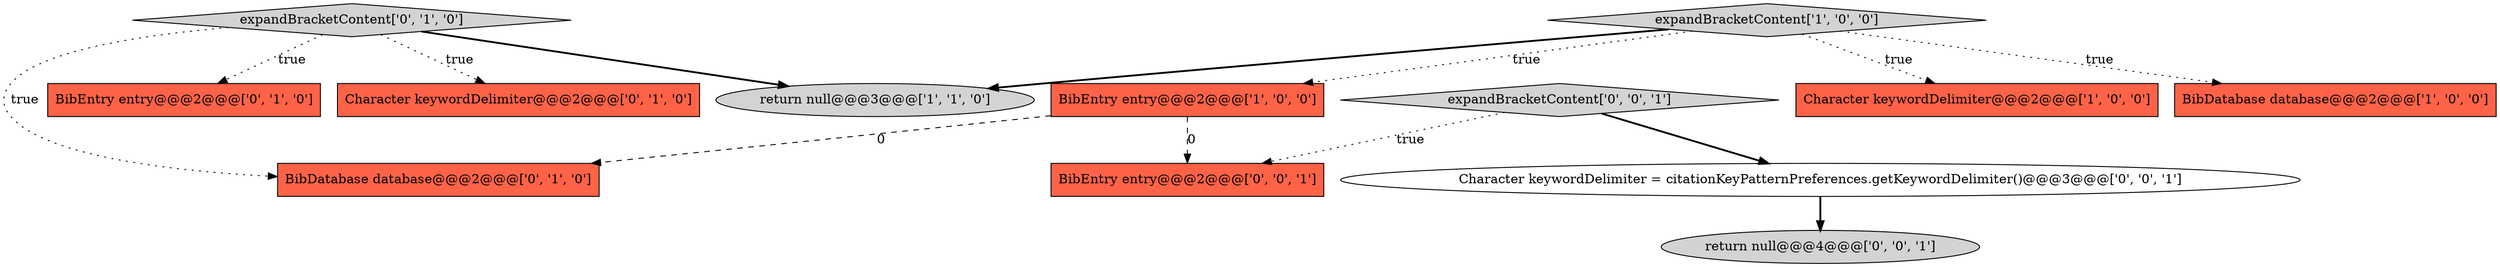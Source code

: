 digraph {
2 [style = filled, label = "return null@@@3@@@['1', '1', '0']", fillcolor = lightgray, shape = ellipse image = "AAA0AAABBB1BBB"];
6 [style = filled, label = "BibEntry entry@@@2@@@['0', '1', '0']", fillcolor = tomato, shape = box image = "AAA0AAABBB2BBB"];
9 [style = filled, label = "BibEntry entry@@@2@@@['0', '0', '1']", fillcolor = tomato, shape = box image = "AAA0AAABBB3BBB"];
12 [style = filled, label = "expandBracketContent['0', '0', '1']", fillcolor = lightgray, shape = diamond image = "AAA0AAABBB3BBB"];
3 [style = filled, label = "Character keywordDelimiter@@@2@@@['1', '0', '0']", fillcolor = tomato, shape = box image = "AAA0AAABBB1BBB"];
5 [style = filled, label = "Character keywordDelimiter@@@2@@@['0', '1', '0']", fillcolor = tomato, shape = box image = "AAA0AAABBB2BBB"];
0 [style = filled, label = "BibDatabase database@@@2@@@['1', '0', '0']", fillcolor = tomato, shape = box image = "AAA0AAABBB1BBB"];
10 [style = filled, label = "Character keywordDelimiter = citationKeyPatternPreferences.getKeywordDelimiter()@@@3@@@['0', '0', '1']", fillcolor = white, shape = ellipse image = "AAA0AAABBB3BBB"];
8 [style = filled, label = "expandBracketContent['0', '1', '0']", fillcolor = lightgray, shape = diamond image = "AAA0AAABBB2BBB"];
1 [style = filled, label = "expandBracketContent['1', '0', '0']", fillcolor = lightgray, shape = diamond image = "AAA0AAABBB1BBB"];
4 [style = filled, label = "BibEntry entry@@@2@@@['1', '0', '0']", fillcolor = tomato, shape = box image = "AAA1AAABBB1BBB"];
7 [style = filled, label = "BibDatabase database@@@2@@@['0', '1', '0']", fillcolor = tomato, shape = box image = "AAA1AAABBB2BBB"];
11 [style = filled, label = "return null@@@4@@@['0', '0', '1']", fillcolor = lightgray, shape = ellipse image = "AAA0AAABBB3BBB"];
8->7 [style = dotted, label="true"];
4->9 [style = dashed, label="0"];
1->2 [style = bold, label=""];
12->10 [style = bold, label=""];
1->0 [style = dotted, label="true"];
1->4 [style = dotted, label="true"];
10->11 [style = bold, label=""];
8->6 [style = dotted, label="true"];
8->2 [style = bold, label=""];
8->5 [style = dotted, label="true"];
4->7 [style = dashed, label="0"];
12->9 [style = dotted, label="true"];
1->3 [style = dotted, label="true"];
}
